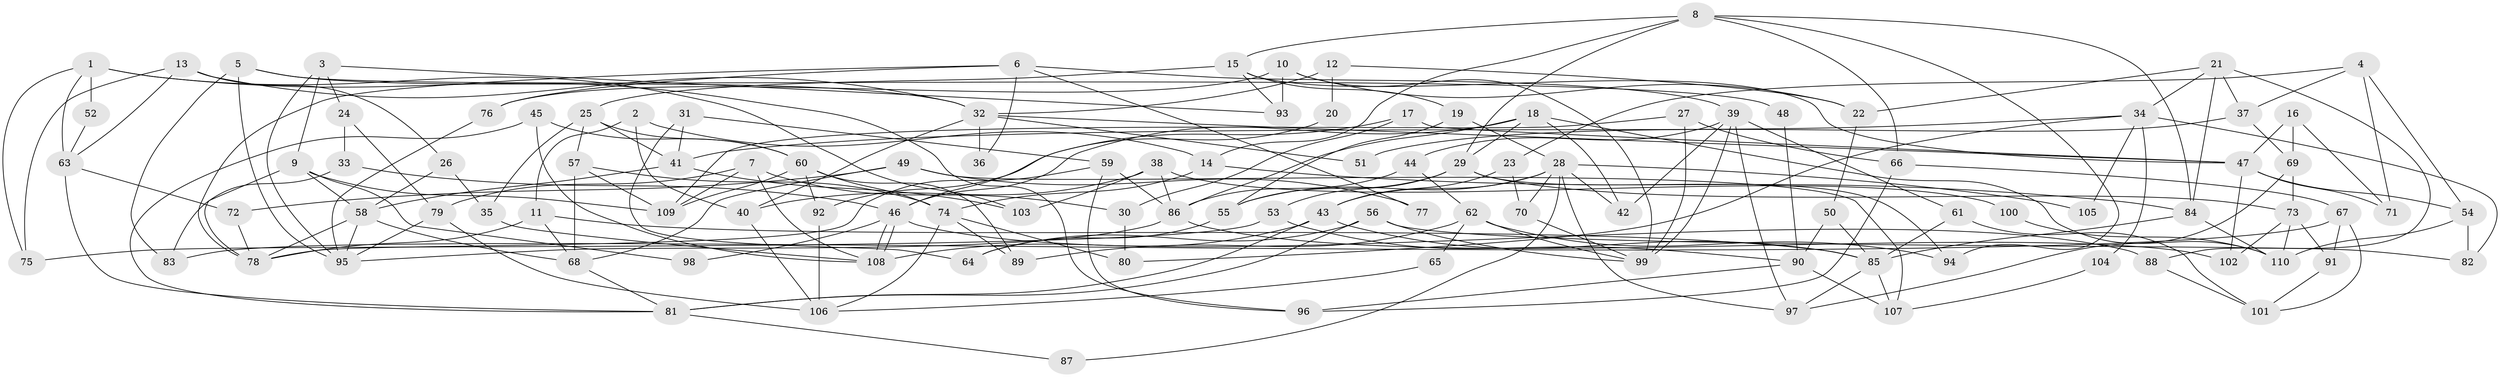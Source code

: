 // coarse degree distribution, {6: 0.24242424242424243, 8: 0.09090909090909091, 9: 0.21212121212121213, 4: 0.06060606060606061, 23: 0.030303030303030304, 5: 0.09090909090909091, 3: 0.15151515151515152, 11: 0.030303030303030304, 7: 0.09090909090909091}
// Generated by graph-tools (version 1.1) at 2025/18/03/04/25 18:18:56]
// undirected, 110 vertices, 220 edges
graph export_dot {
graph [start="1"]
  node [color=gray90,style=filled];
  1;
  2;
  3;
  4;
  5;
  6;
  7;
  8;
  9;
  10;
  11;
  12;
  13;
  14;
  15;
  16;
  17;
  18;
  19;
  20;
  21;
  22;
  23;
  24;
  25;
  26;
  27;
  28;
  29;
  30;
  31;
  32;
  33;
  34;
  35;
  36;
  37;
  38;
  39;
  40;
  41;
  42;
  43;
  44;
  45;
  46;
  47;
  48;
  49;
  50;
  51;
  52;
  53;
  54;
  55;
  56;
  57;
  58;
  59;
  60;
  61;
  62;
  63;
  64;
  65;
  66;
  67;
  68;
  69;
  70;
  71;
  72;
  73;
  74;
  75;
  76;
  77;
  78;
  79;
  80;
  81;
  82;
  83;
  84;
  85;
  86;
  87;
  88;
  89;
  90;
  91;
  92;
  93;
  94;
  95;
  96;
  97;
  98;
  99;
  100;
  101;
  102;
  103;
  104;
  105;
  106;
  107;
  108;
  109;
  110;
  1 -- 103;
  1 -- 96;
  1 -- 52;
  1 -- 63;
  1 -- 75;
  2 -- 14;
  2 -- 11;
  2 -- 40;
  3 -- 93;
  3 -- 9;
  3 -- 24;
  3 -- 95;
  4 -- 37;
  4 -- 54;
  4 -- 23;
  4 -- 71;
  5 -- 95;
  5 -- 32;
  5 -- 48;
  5 -- 83;
  6 -- 39;
  6 -- 78;
  6 -- 36;
  6 -- 76;
  6 -- 77;
  7 -- 79;
  7 -- 109;
  7 -- 30;
  7 -- 108;
  8 -- 84;
  8 -- 66;
  8 -- 14;
  8 -- 15;
  8 -- 29;
  8 -- 94;
  9 -- 58;
  9 -- 78;
  9 -- 98;
  9 -- 109;
  10 -- 99;
  10 -- 76;
  10 -- 22;
  10 -- 93;
  11 -- 85;
  11 -- 68;
  11 -- 78;
  12 -- 22;
  12 -- 32;
  12 -- 20;
  13 -- 75;
  13 -- 26;
  13 -- 32;
  13 -- 63;
  14 -- 84;
  14 -- 74;
  15 -- 47;
  15 -- 19;
  15 -- 25;
  15 -- 93;
  16 -- 47;
  16 -- 69;
  16 -- 71;
  17 -- 47;
  17 -- 30;
  17 -- 92;
  18 -- 86;
  18 -- 29;
  18 -- 42;
  18 -- 46;
  18 -- 110;
  19 -- 55;
  19 -- 28;
  20 -- 46;
  21 -- 34;
  21 -- 22;
  21 -- 37;
  21 -- 84;
  21 -- 88;
  22 -- 50;
  23 -- 43;
  23 -- 70;
  24 -- 79;
  24 -- 33;
  25 -- 60;
  25 -- 35;
  25 -- 41;
  25 -- 57;
  26 -- 58;
  26 -- 35;
  27 -- 109;
  27 -- 99;
  27 -- 66;
  28 -- 43;
  28 -- 42;
  28 -- 55;
  28 -- 70;
  28 -- 87;
  28 -- 97;
  28 -- 105;
  29 -- 94;
  29 -- 53;
  29 -- 55;
  29 -- 73;
  30 -- 80;
  31 -- 64;
  31 -- 59;
  31 -- 41;
  32 -- 47;
  32 -- 36;
  32 -- 40;
  32 -- 51;
  33 -- 46;
  33 -- 83;
  34 -- 41;
  34 -- 82;
  34 -- 80;
  34 -- 104;
  34 -- 105;
  35 -- 108;
  37 -- 69;
  37 -- 51;
  38 -- 86;
  38 -- 40;
  38 -- 100;
  38 -- 103;
  39 -- 97;
  39 -- 42;
  39 -- 44;
  39 -- 61;
  39 -- 99;
  40 -- 106;
  41 -- 58;
  41 -- 103;
  43 -- 81;
  43 -- 108;
  43 -- 85;
  44 -- 62;
  44 -- 86;
  45 -- 108;
  45 -- 60;
  45 -- 81;
  46 -- 108;
  46 -- 108;
  46 -- 88;
  46 -- 98;
  47 -- 71;
  47 -- 102;
  47 -- 54;
  48 -- 90;
  49 -- 72;
  49 -- 68;
  49 -- 77;
  49 -- 107;
  50 -- 90;
  50 -- 85;
  52 -- 63;
  53 -- 90;
  53 -- 75;
  54 -- 110;
  54 -- 82;
  55 -- 64;
  56 -- 81;
  56 -- 99;
  56 -- 64;
  56 -- 82;
  57 -- 109;
  57 -- 68;
  57 -- 74;
  58 -- 68;
  58 -- 78;
  58 -- 95;
  59 -- 78;
  59 -- 86;
  59 -- 96;
  60 -- 92;
  60 -- 74;
  60 -- 89;
  60 -- 109;
  61 -- 101;
  61 -- 85;
  62 -- 99;
  62 -- 89;
  62 -- 65;
  62 -- 94;
  63 -- 72;
  63 -- 81;
  65 -- 106;
  66 -- 67;
  66 -- 96;
  67 -- 83;
  67 -- 101;
  67 -- 91;
  68 -- 81;
  69 -- 97;
  69 -- 73;
  70 -- 99;
  72 -- 78;
  73 -- 110;
  73 -- 91;
  73 -- 102;
  74 -- 80;
  74 -- 89;
  74 -- 106;
  76 -- 95;
  79 -- 106;
  79 -- 95;
  81 -- 87;
  84 -- 85;
  84 -- 110;
  85 -- 97;
  85 -- 107;
  86 -- 95;
  86 -- 102;
  88 -- 101;
  90 -- 96;
  90 -- 107;
  91 -- 101;
  92 -- 106;
  100 -- 110;
  104 -- 107;
}
